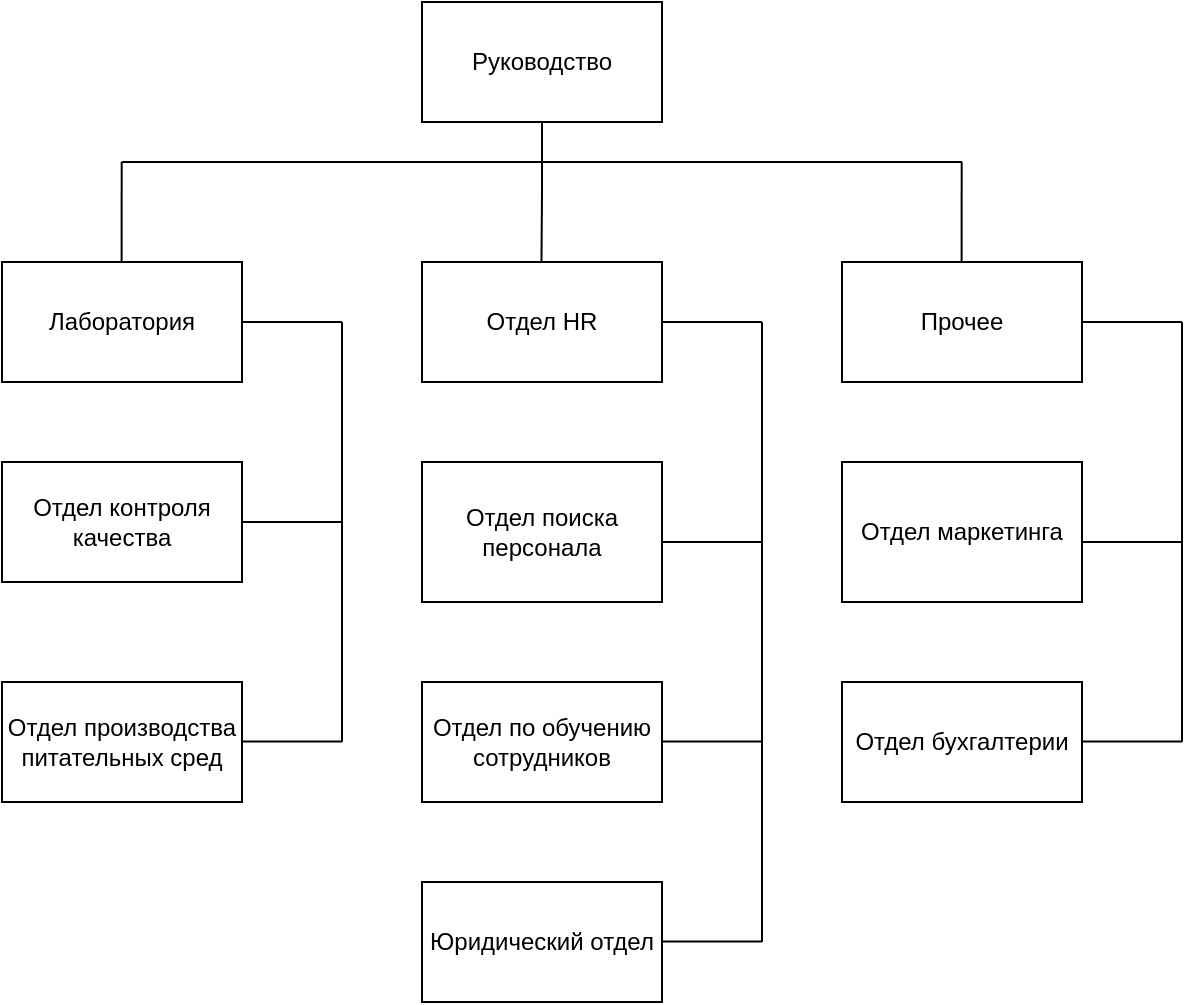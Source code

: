<mxfile version="22.1.21" type="github">
  <diagram name="Page-1" id="aQwLGIeGhf70zuM7gNEW">
    <mxGraphModel dx="1400" dy="738" grid="0" gridSize="10" guides="1" tooltips="1" connect="1" arrows="1" fold="1" page="1" pageScale="1" pageWidth="850" pageHeight="1100" math="0" shadow="0">
      <root>
        <mxCell id="0" />
        <mxCell id="1" parent="0" />
        <mxCell id="JVIJZAsVvi6c8Fdqiuuk-8" style="edgeStyle=orthogonalEdgeStyle;rounded=0;orthogonalLoop=1;jettySize=auto;html=1;exitX=0.5;exitY=1;exitDx=0;exitDy=0;endArrow=none;endFill=0;" edge="1" parent="1" source="JVIJZAsVvi6c8Fdqiuuk-1">
          <mxGeometry relative="1" as="geometry">
            <mxPoint x="419.74" y="180" as="targetPoint" />
            <mxPoint x="419.74" y="120" as="sourcePoint" />
          </mxGeometry>
        </mxCell>
        <mxCell id="JVIJZAsVvi6c8Fdqiuuk-1" value="Руководство" style="rounded=0;whiteSpace=wrap;html=1;" vertex="1" parent="1">
          <mxGeometry x="360" y="50" width="120" height="60" as="geometry" />
        </mxCell>
        <mxCell id="JVIJZAsVvi6c8Fdqiuuk-2" value="Лаборатория" style="rounded=0;whiteSpace=wrap;html=1;" vertex="1" parent="1">
          <mxGeometry x="150" y="180" width="120" height="60" as="geometry" />
        </mxCell>
        <mxCell id="JVIJZAsVvi6c8Fdqiuuk-3" value="Отдел HR" style="rounded=0;whiteSpace=wrap;html=1;" vertex="1" parent="1">
          <mxGeometry x="360" y="180" width="120" height="60" as="geometry" />
        </mxCell>
        <mxCell id="JVIJZAsVvi6c8Fdqiuuk-4" value="Прочее" style="rounded=0;whiteSpace=wrap;html=1;" vertex="1" parent="1">
          <mxGeometry x="570" y="180" width="120" height="60" as="geometry" />
        </mxCell>
        <mxCell id="JVIJZAsVvi6c8Fdqiuuk-5" value="Отдел контроля качества" style="rounded=0;whiteSpace=wrap;html=1;" vertex="1" parent="1">
          <mxGeometry x="150" y="280" width="120" height="60" as="geometry" />
        </mxCell>
        <mxCell id="JVIJZAsVvi6c8Fdqiuuk-6" value="Отдел производства питательных сред" style="rounded=0;whiteSpace=wrap;html=1;" vertex="1" parent="1">
          <mxGeometry x="150" y="390" width="120" height="60" as="geometry" />
        </mxCell>
        <mxCell id="JVIJZAsVvi6c8Fdqiuuk-9" value="" style="endArrow=none;html=1;rounded=0;exitX=0.433;exitY=0.003;exitDx=0;exitDy=0;exitPerimeter=0;" edge="1" parent="1">
          <mxGeometry width="50" height="50" relative="1" as="geometry">
            <mxPoint x="209.8" y="180" as="sourcePoint" />
            <mxPoint x="209.84" y="129.82" as="targetPoint" />
          </mxGeometry>
        </mxCell>
        <mxCell id="JVIJZAsVvi6c8Fdqiuuk-10" value="" style="endArrow=none;html=1;rounded=0;exitX=0.433;exitY=0.003;exitDx=0;exitDy=0;exitPerimeter=0;" edge="1" parent="1">
          <mxGeometry width="50" height="50" relative="1" as="geometry">
            <mxPoint x="629.8" y="180" as="sourcePoint" />
            <mxPoint x="629.84" y="129.82" as="targetPoint" />
          </mxGeometry>
        </mxCell>
        <mxCell id="JVIJZAsVvi6c8Fdqiuuk-11" value="" style="endArrow=none;html=1;rounded=0;" edge="1" parent="1">
          <mxGeometry width="50" height="50" relative="1" as="geometry">
            <mxPoint x="210" y="130" as="sourcePoint" />
            <mxPoint x="630" y="130" as="targetPoint" />
          </mxGeometry>
        </mxCell>
        <mxCell id="JVIJZAsVvi6c8Fdqiuuk-12" value="Отдел поиска персонала" style="rounded=0;whiteSpace=wrap;html=1;" vertex="1" parent="1">
          <mxGeometry x="360" y="280" width="120" height="70" as="geometry" />
        </mxCell>
        <mxCell id="JVIJZAsVvi6c8Fdqiuuk-13" value="Отдел по обучению сотрудников" style="rounded=0;whiteSpace=wrap;html=1;" vertex="1" parent="1">
          <mxGeometry x="360" y="390" width="120" height="60" as="geometry" />
        </mxCell>
        <mxCell id="JVIJZAsVvi6c8Fdqiuuk-14" value="Юридический отдел" style="rounded=0;whiteSpace=wrap;html=1;" vertex="1" parent="1">
          <mxGeometry x="360" y="490" width="120" height="60" as="geometry" />
        </mxCell>
        <mxCell id="JVIJZAsVvi6c8Fdqiuuk-15" value="" style="endArrow=none;html=1;rounded=0;exitX=1;exitY=0.5;exitDx=0;exitDy=0;" edge="1" parent="1" source="JVIJZAsVvi6c8Fdqiuuk-2">
          <mxGeometry width="50" height="50" relative="1" as="geometry">
            <mxPoint x="330" y="330" as="sourcePoint" />
            <mxPoint x="320" y="210" as="targetPoint" />
          </mxGeometry>
        </mxCell>
        <mxCell id="JVIJZAsVvi6c8Fdqiuuk-16" value="" style="endArrow=none;html=1;rounded=0;" edge="1" parent="1">
          <mxGeometry width="50" height="50" relative="1" as="geometry">
            <mxPoint x="320" y="420" as="sourcePoint" />
            <mxPoint x="320" y="210" as="targetPoint" />
          </mxGeometry>
        </mxCell>
        <mxCell id="JVIJZAsVvi6c8Fdqiuuk-17" value="" style="endArrow=none;html=1;rounded=0;" edge="1" parent="1">
          <mxGeometry width="50" height="50" relative="1" as="geometry">
            <mxPoint x="270" y="310" as="sourcePoint" />
            <mxPoint x="320" y="310" as="targetPoint" />
          </mxGeometry>
        </mxCell>
        <mxCell id="JVIJZAsVvi6c8Fdqiuuk-18" value="" style="endArrow=none;html=1;rounded=0;" edge="1" parent="1">
          <mxGeometry width="50" height="50" relative="1" as="geometry">
            <mxPoint x="270" y="419.71" as="sourcePoint" />
            <mxPoint x="320" y="419.71" as="targetPoint" />
          </mxGeometry>
        </mxCell>
        <mxCell id="JVIJZAsVvi6c8Fdqiuuk-19" value="" style="endArrow=none;html=1;rounded=0;" edge="1" parent="1">
          <mxGeometry width="50" height="50" relative="1" as="geometry">
            <mxPoint x="480" y="210" as="sourcePoint" />
            <mxPoint x="530" y="210" as="targetPoint" />
          </mxGeometry>
        </mxCell>
        <mxCell id="JVIJZAsVvi6c8Fdqiuuk-20" value="" style="endArrow=none;html=1;rounded=0;" edge="1" parent="1">
          <mxGeometry width="50" height="50" relative="1" as="geometry">
            <mxPoint x="530" y="520" as="sourcePoint" />
            <mxPoint x="530" y="210" as="targetPoint" />
          </mxGeometry>
        </mxCell>
        <mxCell id="JVIJZAsVvi6c8Fdqiuuk-21" value="" style="endArrow=none;html=1;rounded=0;" edge="1" parent="1">
          <mxGeometry width="50" height="50" relative="1" as="geometry">
            <mxPoint x="480" y="320" as="sourcePoint" />
            <mxPoint x="530" y="320" as="targetPoint" />
          </mxGeometry>
        </mxCell>
        <mxCell id="JVIJZAsVvi6c8Fdqiuuk-22" value="" style="endArrow=none;html=1;rounded=0;" edge="1" parent="1">
          <mxGeometry width="50" height="50" relative="1" as="geometry">
            <mxPoint x="480" y="419.71" as="sourcePoint" />
            <mxPoint x="530" y="419.71" as="targetPoint" />
          </mxGeometry>
        </mxCell>
        <mxCell id="JVIJZAsVvi6c8Fdqiuuk-23" value="" style="endArrow=none;html=1;rounded=0;" edge="1" parent="1">
          <mxGeometry width="50" height="50" relative="1" as="geometry">
            <mxPoint x="480" y="519.71" as="sourcePoint" />
            <mxPoint x="530" y="519.71" as="targetPoint" />
          </mxGeometry>
        </mxCell>
        <mxCell id="JVIJZAsVvi6c8Fdqiuuk-24" value="Отдел маркетинга" style="rounded=0;whiteSpace=wrap;html=1;" vertex="1" parent="1">
          <mxGeometry x="570" y="280" width="120" height="70" as="geometry" />
        </mxCell>
        <mxCell id="JVIJZAsVvi6c8Fdqiuuk-25" value="Отдел бухгалтерии" style="rounded=0;whiteSpace=wrap;html=1;" vertex="1" parent="1">
          <mxGeometry x="570" y="390" width="120" height="60" as="geometry" />
        </mxCell>
        <mxCell id="JVIJZAsVvi6c8Fdqiuuk-26" value="" style="endArrow=none;html=1;rounded=0;" edge="1" parent="1">
          <mxGeometry width="50" height="50" relative="1" as="geometry">
            <mxPoint x="690" y="210" as="sourcePoint" />
            <mxPoint x="740" y="210" as="targetPoint" />
          </mxGeometry>
        </mxCell>
        <mxCell id="JVIJZAsVvi6c8Fdqiuuk-27" value="" style="endArrow=none;html=1;rounded=0;" edge="1" parent="1">
          <mxGeometry width="50" height="50" relative="1" as="geometry">
            <mxPoint x="740" y="420" as="sourcePoint" />
            <mxPoint x="740" y="210" as="targetPoint" />
          </mxGeometry>
        </mxCell>
        <mxCell id="JVIJZAsVvi6c8Fdqiuuk-28" value="" style="endArrow=none;html=1;rounded=0;" edge="1" parent="1">
          <mxGeometry width="50" height="50" relative="1" as="geometry">
            <mxPoint x="690" y="320" as="sourcePoint" />
            <mxPoint x="740" y="320" as="targetPoint" />
          </mxGeometry>
        </mxCell>
        <mxCell id="JVIJZAsVvi6c8Fdqiuuk-29" value="" style="endArrow=none;html=1;rounded=0;" edge="1" parent="1">
          <mxGeometry width="50" height="50" relative="1" as="geometry">
            <mxPoint x="690" y="419.71" as="sourcePoint" />
            <mxPoint x="740" y="419.71" as="targetPoint" />
          </mxGeometry>
        </mxCell>
      </root>
    </mxGraphModel>
  </diagram>
</mxfile>
